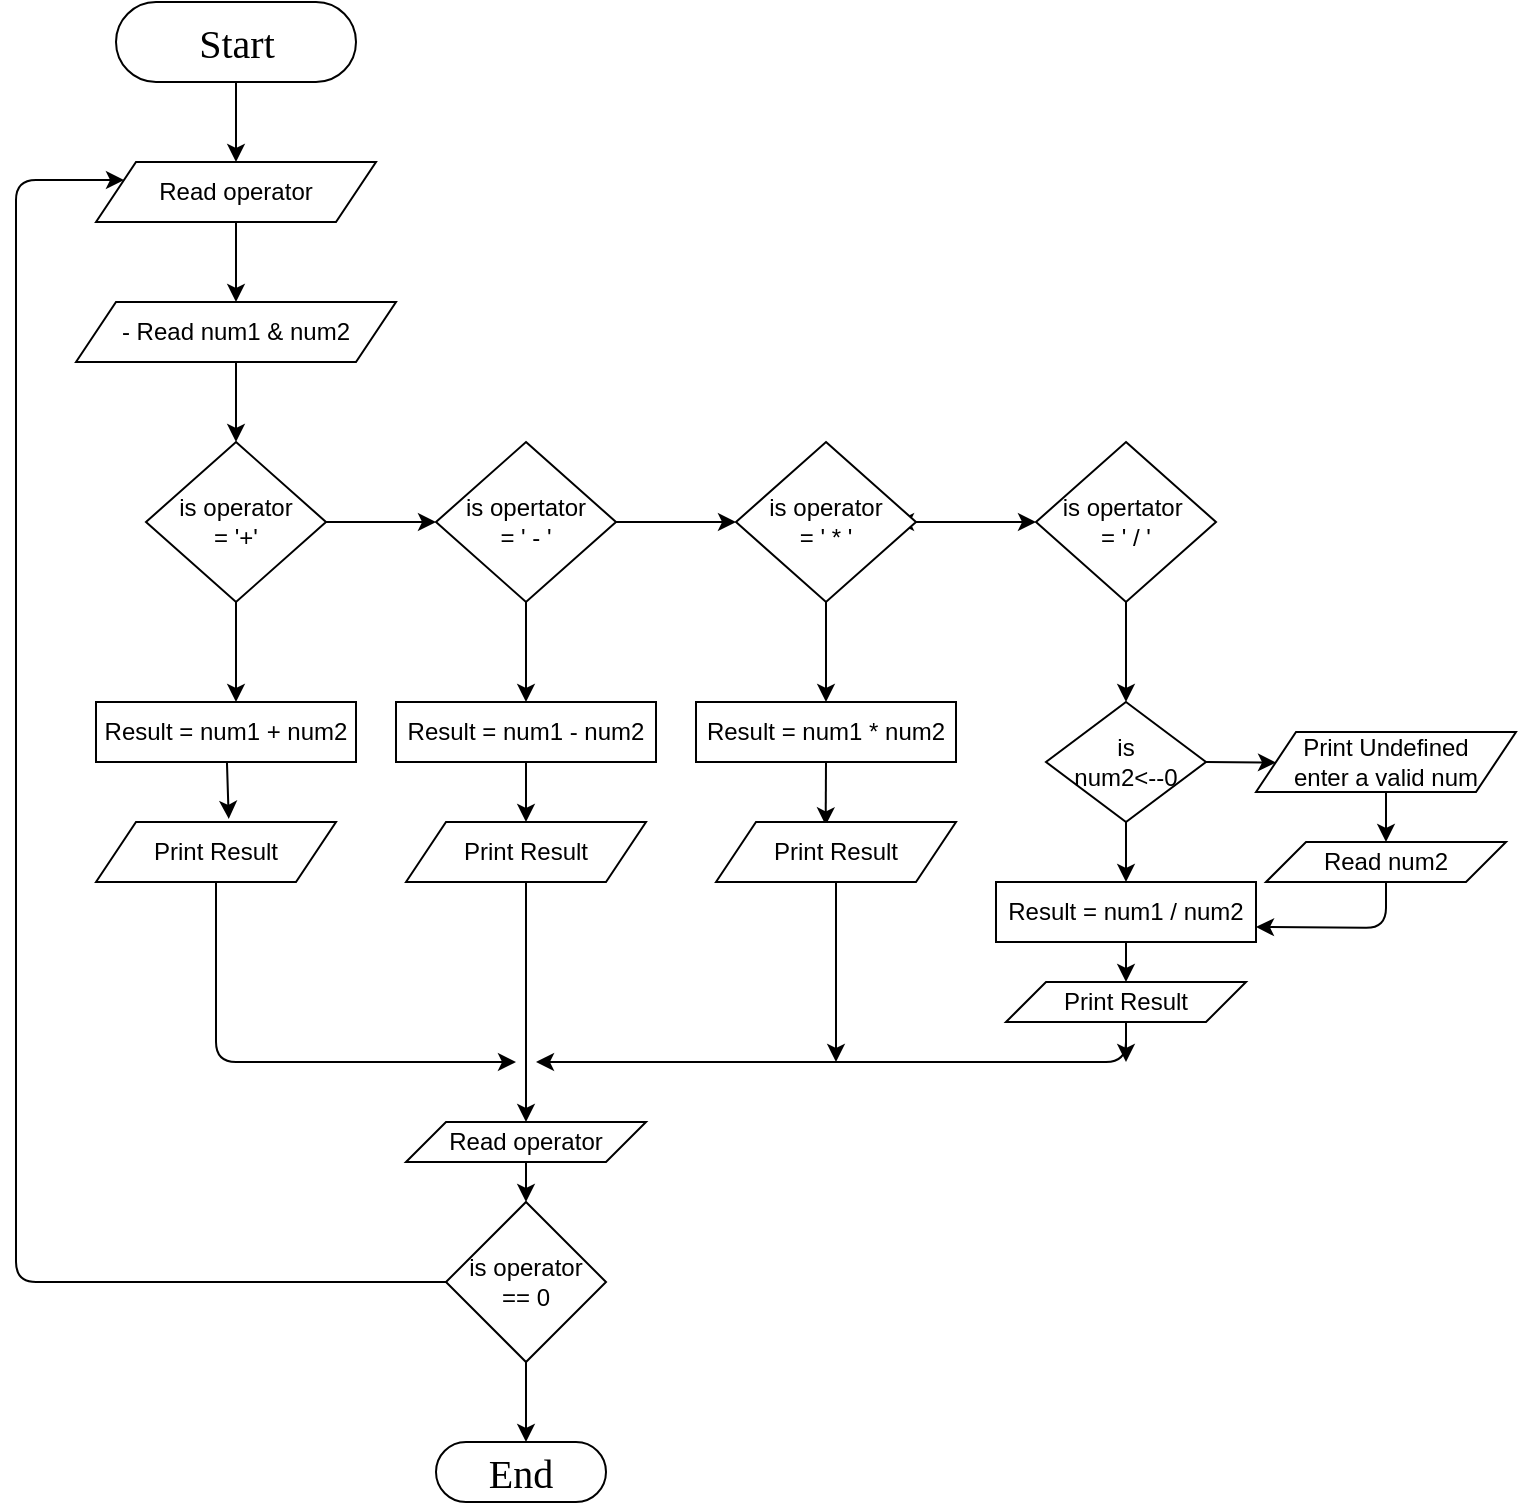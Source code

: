 <mxfile>
    <diagram id="Zezhm2QzCZyaqJYJPu1_" name="Page-1">
        <mxGraphModel dx="902" dy="847" grid="1" gridSize="10" guides="1" tooltips="1" connect="1" arrows="1" fold="1" page="1" pageScale="1" pageWidth="850" pageHeight="1100" math="0" shadow="0">
            <root>
                <mxCell id="0"/>
                <mxCell id="1" parent="0"/>
                <mxCell id="4" style="edgeStyle=none;hachureGap=4;html=1;fontFamily=Comic Sans MS;fontSize=16;rounded=1;" edge="1" parent="1" source="2">
                    <mxGeometry relative="1" as="geometry">
                        <mxPoint x="230" y="120" as="targetPoint"/>
                    </mxGeometry>
                </mxCell>
                <mxCell id="2" value="" style="whiteSpace=wrap;html=1;hachureGap=4;fontFamily=Comic Sans MS;fontSize=20;rounded=1;arcSize=50;" vertex="1" parent="1">
                    <mxGeometry x="170" y="40" width="120" height="40" as="geometry"/>
                </mxCell>
                <mxCell id="3" value="Start" style="text;html=1;align=center;verticalAlign=middle;resizable=0;points=[];autosize=1;strokeColor=none;fillColor=none;fontSize=20;fontFamily=Comic Sans MS;hachureGap=4;fontSource=https%3A%2F%2Ffonts.googleapis.com%2Fcss%3Ffamily%3DArchitects%2BDaughter;rounded=1;" vertex="1" parent="1">
                    <mxGeometry x="190" y="40" width="80" height="40" as="geometry"/>
                </mxCell>
                <mxCell id="14" style="edgeStyle=none;html=1;" edge="1" parent="1" source="13">
                    <mxGeometry relative="1" as="geometry">
                        <mxPoint x="230" y="190" as="targetPoint"/>
                    </mxGeometry>
                </mxCell>
                <mxCell id="13" value="Read operator" style="shape=parallelogram;perimeter=parallelogramPerimeter;whiteSpace=wrap;html=1;fixedSize=1;" vertex="1" parent="1">
                    <mxGeometry x="160" y="120" width="140" height="30" as="geometry"/>
                </mxCell>
                <mxCell id="17" style="edgeStyle=none;html=1;" edge="1" parent="1" source="16">
                    <mxGeometry relative="1" as="geometry">
                        <mxPoint x="230" y="260" as="targetPoint"/>
                    </mxGeometry>
                </mxCell>
                <mxCell id="16" value="- Read num1 &amp;amp; num2" style="shape=parallelogram;perimeter=parallelogramPerimeter;whiteSpace=wrap;html=1;fixedSize=1;" vertex="1" parent="1">
                    <mxGeometry x="150" y="190" width="160" height="30" as="geometry"/>
                </mxCell>
                <mxCell id="19" style="edgeStyle=none;html=1;entryX=0;entryY=0.5;entryDx=0;entryDy=0;" edge="1" parent="1" source="18" target="20">
                    <mxGeometry relative="1" as="geometry">
                        <mxPoint x="320" y="300" as="targetPoint"/>
                    </mxGeometry>
                </mxCell>
                <mxCell id="26" style="edgeStyle=none;html=1;" edge="1" parent="1" source="18">
                    <mxGeometry relative="1" as="geometry">
                        <mxPoint x="230" y="390" as="targetPoint"/>
                    </mxGeometry>
                </mxCell>
                <mxCell id="18" value="is operator&lt;br&gt;= '+'" style="rhombus;whiteSpace=wrap;html=1;" vertex="1" parent="1">
                    <mxGeometry x="185" y="260" width="90" height="80" as="geometry"/>
                </mxCell>
                <mxCell id="21" style="edgeStyle=none;html=1;" edge="1" parent="1" source="20">
                    <mxGeometry relative="1" as="geometry">
                        <mxPoint x="480" y="300" as="targetPoint"/>
                    </mxGeometry>
                </mxCell>
                <mxCell id="38" value="" style="edgeStyle=none;html=1;" edge="1" parent="1" source="20" target="31">
                    <mxGeometry relative="1" as="geometry"/>
                </mxCell>
                <mxCell id="20" value="is opertator&lt;br&gt;= ' - '" style="rhombus;whiteSpace=wrap;html=1;" vertex="1" parent="1">
                    <mxGeometry x="330" y="260" width="90" height="80" as="geometry"/>
                </mxCell>
                <mxCell id="24" style="edgeStyle=none;html=1;" edge="1" parent="1" source="22">
                    <mxGeometry relative="1" as="geometry">
                        <mxPoint x="560" y="300" as="targetPoint"/>
                    </mxGeometry>
                </mxCell>
                <mxCell id="28" style="edgeStyle=none;html=1;entryX=0.5;entryY=0;entryDx=0;entryDy=0;" edge="1" parent="1" source="22" target="32">
                    <mxGeometry relative="1" as="geometry">
                        <mxPoint x="485" y="390" as="targetPoint"/>
                    </mxGeometry>
                </mxCell>
                <mxCell id="40" style="edgeStyle=none;html=1;entryX=0;entryY=0.5;entryDx=0;entryDy=0;" edge="1" parent="1" source="22" target="25">
                    <mxGeometry relative="1" as="geometry"/>
                </mxCell>
                <mxCell id="22" value="is operator&lt;br&gt;= ' * '" style="rhombus;whiteSpace=wrap;html=1;" vertex="1" parent="1">
                    <mxGeometry x="480" y="260" width="90" height="80" as="geometry"/>
                </mxCell>
                <mxCell id="29" style="edgeStyle=none;html=1;" edge="1" parent="1" source="25">
                    <mxGeometry relative="1" as="geometry">
                        <mxPoint x="675" y="390" as="targetPoint"/>
                    </mxGeometry>
                </mxCell>
                <mxCell id="25" value="is opertator&amp;nbsp;&lt;br&gt;= ' / '" style="rhombus;whiteSpace=wrap;html=1;" vertex="1" parent="1">
                    <mxGeometry x="630" y="260" width="90" height="80" as="geometry"/>
                </mxCell>
                <mxCell id="48" style="edgeStyle=none;html=1;entryX=0.553;entryY=-0.052;entryDx=0;entryDy=0;entryPerimeter=0;" edge="1" parent="1" source="30" target="43">
                    <mxGeometry relative="1" as="geometry"/>
                </mxCell>
                <mxCell id="30" value="Result = num1 + num2" style="whiteSpace=wrap;html=1;" vertex="1" parent="1">
                    <mxGeometry x="160" y="390" width="130" height="30" as="geometry"/>
                </mxCell>
                <mxCell id="49" style="edgeStyle=none;html=1;entryX=0.5;entryY=0;entryDx=0;entryDy=0;" edge="1" parent="1" source="31" target="45">
                    <mxGeometry relative="1" as="geometry"/>
                </mxCell>
                <mxCell id="31" value="Result = num1 - num2" style="whiteSpace=wrap;html=1;" vertex="1" parent="1">
                    <mxGeometry x="310" y="390" width="130" height="30" as="geometry"/>
                </mxCell>
                <mxCell id="50" style="edgeStyle=none;html=1;exitX=0.5;exitY=1;exitDx=0;exitDy=0;entryX=0.457;entryY=0.055;entryDx=0;entryDy=0;entryPerimeter=0;" edge="1" parent="1" source="32" target="46">
                    <mxGeometry relative="1" as="geometry"/>
                </mxCell>
                <mxCell id="32" value="Result = num1 * num2" style="whiteSpace=wrap;html=1;" vertex="1" parent="1">
                    <mxGeometry x="460" y="390" width="130" height="30" as="geometry"/>
                </mxCell>
                <mxCell id="51" style="edgeStyle=none;html=1;entryX=0.5;entryY=0;entryDx=0;entryDy=0;" edge="1" parent="1" source="33" target="44">
                    <mxGeometry relative="1" as="geometry"/>
                </mxCell>
                <mxCell id="33" value="Result = num1 / num2" style="whiteSpace=wrap;html=1;" vertex="1" parent="1">
                    <mxGeometry x="610" y="480" width="130" height="30" as="geometry"/>
                </mxCell>
                <mxCell id="42" style="edgeStyle=none;html=1;entryX=0.5;entryY=0;entryDx=0;entryDy=0;" edge="1" parent="1" source="41" target="33">
                    <mxGeometry relative="1" as="geometry"/>
                </mxCell>
                <mxCell id="66" style="edgeStyle=none;html=1;exitX=1;exitY=0.5;exitDx=0;exitDy=0;" edge="1" parent="1" source="41">
                    <mxGeometry relative="1" as="geometry">
                        <mxPoint x="750" y="420.25" as="targetPoint"/>
                    </mxGeometry>
                </mxCell>
                <mxCell id="41" value="is &lt;br&gt;num2&amp;lt;--0" style="rhombus;whiteSpace=wrap;html=1;" vertex="1" parent="1">
                    <mxGeometry x="635" y="390" width="80" height="60" as="geometry"/>
                </mxCell>
                <mxCell id="54" style="edgeStyle=none;html=1;exitX=0.5;exitY=1;exitDx=0;exitDy=0;" edge="1" parent="1" source="43">
                    <mxGeometry relative="1" as="geometry">
                        <mxPoint x="370" y="570" as="targetPoint"/>
                        <Array as="points">
                            <mxPoint x="220" y="570"/>
                        </Array>
                    </mxGeometry>
                </mxCell>
                <mxCell id="43" value="Print Result" style="shape=parallelogram;perimeter=parallelogramPerimeter;whiteSpace=wrap;html=1;fixedSize=1;" vertex="1" parent="1">
                    <mxGeometry x="160" y="450" width="120" height="30" as="geometry"/>
                </mxCell>
                <mxCell id="57" style="edgeStyle=none;html=1;" edge="1" parent="1" source="44">
                    <mxGeometry relative="1" as="geometry">
                        <mxPoint x="675" y="570" as="targetPoint"/>
                    </mxGeometry>
                </mxCell>
                <mxCell id="58" style="edgeStyle=none;html=1;" edge="1" parent="1" source="44">
                    <mxGeometry relative="1" as="geometry">
                        <mxPoint x="380" y="570" as="targetPoint"/>
                        <Array as="points">
                            <mxPoint x="675" y="570"/>
                        </Array>
                    </mxGeometry>
                </mxCell>
                <mxCell id="44" value="Print Result" style="shape=parallelogram;perimeter=parallelogramPerimeter;whiteSpace=wrap;html=1;fixedSize=1;" vertex="1" parent="1">
                    <mxGeometry x="615" y="530" width="120" height="20" as="geometry"/>
                </mxCell>
                <mxCell id="55" style="edgeStyle=none;html=1;entryX=0.5;entryY=0;entryDx=0;entryDy=0;" edge="1" parent="1" source="45" target="52">
                    <mxGeometry relative="1" as="geometry">
                        <mxPoint x="375" y="570" as="targetPoint"/>
                        <Array as="points">
                            <mxPoint x="375" y="600"/>
                        </Array>
                    </mxGeometry>
                </mxCell>
                <mxCell id="45" value="Print Result" style="shape=parallelogram;perimeter=parallelogramPerimeter;whiteSpace=wrap;html=1;fixedSize=1;" vertex="1" parent="1">
                    <mxGeometry x="315" y="450" width="120" height="30" as="geometry"/>
                </mxCell>
                <mxCell id="56" style="edgeStyle=none;html=1;" edge="1" parent="1" source="46">
                    <mxGeometry relative="1" as="geometry">
                        <mxPoint x="530" y="570" as="targetPoint"/>
                    </mxGeometry>
                </mxCell>
                <mxCell id="46" value="Print Result" style="shape=parallelogram;perimeter=parallelogramPerimeter;whiteSpace=wrap;html=1;fixedSize=1;" vertex="1" parent="1">
                    <mxGeometry x="470" y="450" width="120" height="30" as="geometry"/>
                </mxCell>
                <mxCell id="61" style="edgeStyle=none;html=1;" edge="1" parent="1" source="52">
                    <mxGeometry relative="1" as="geometry">
                        <mxPoint x="375" y="640" as="targetPoint"/>
                    </mxGeometry>
                </mxCell>
                <mxCell id="52" value="Read operator" style="shape=parallelogram;perimeter=parallelogramPerimeter;whiteSpace=wrap;html=1;fixedSize=1;" vertex="1" parent="1">
                    <mxGeometry x="315" y="600" width="120" height="20" as="geometry"/>
                </mxCell>
                <mxCell id="63" style="edgeStyle=none;html=1;" edge="1" parent="1" source="62">
                    <mxGeometry relative="1" as="geometry">
                        <mxPoint x="375" y="760" as="targetPoint"/>
                    </mxGeometry>
                </mxCell>
                <mxCell id="72" style="edgeStyle=none;html=1;entryX=0;entryY=0.25;entryDx=0;entryDy=0;" edge="1" parent="1" source="62" target="13">
                    <mxGeometry relative="1" as="geometry">
                        <Array as="points">
                            <mxPoint x="120" y="680"/>
                            <mxPoint x="120" y="129"/>
                        </Array>
                    </mxGeometry>
                </mxCell>
                <mxCell id="62" value="is operator&lt;br&gt;== 0" style="rhombus;whiteSpace=wrap;html=1;" vertex="1" parent="1">
                    <mxGeometry x="335" y="640" width="80" height="80" as="geometry"/>
                </mxCell>
                <mxCell id="65" value="End" style="whiteSpace=wrap;html=1;hachureGap=4;fontFamily=Comic Sans MS;fontSize=20;rounded=1;arcSize=50;" vertex="1" parent="1">
                    <mxGeometry x="330" y="760" width="85" height="30" as="geometry"/>
                </mxCell>
                <mxCell id="68" style="edgeStyle=none;html=1;" edge="1" parent="1" source="67">
                    <mxGeometry relative="1" as="geometry">
                        <mxPoint x="805" y="460" as="targetPoint"/>
                    </mxGeometry>
                </mxCell>
                <mxCell id="67" value="Print Undefined&lt;br&gt;enter a valid num" style="shape=parallelogram;perimeter=parallelogramPerimeter;whiteSpace=wrap;html=1;fixedSize=1;" vertex="1" parent="1">
                    <mxGeometry x="740" y="405" width="130" height="30" as="geometry"/>
                </mxCell>
                <mxCell id="71" style="edgeStyle=none;html=1;entryX=1;entryY=0.75;entryDx=0;entryDy=0;" edge="1" parent="1" source="69" target="33">
                    <mxGeometry relative="1" as="geometry">
                        <Array as="points">
                            <mxPoint x="805" y="503"/>
                        </Array>
                    </mxGeometry>
                </mxCell>
                <mxCell id="69" value="Read num2" style="shape=parallelogram;perimeter=parallelogramPerimeter;whiteSpace=wrap;html=1;fixedSize=1;" vertex="1" parent="1">
                    <mxGeometry x="745" y="460" width="120" height="20" as="geometry"/>
                </mxCell>
            </root>
        </mxGraphModel>
    </diagram>
</mxfile>